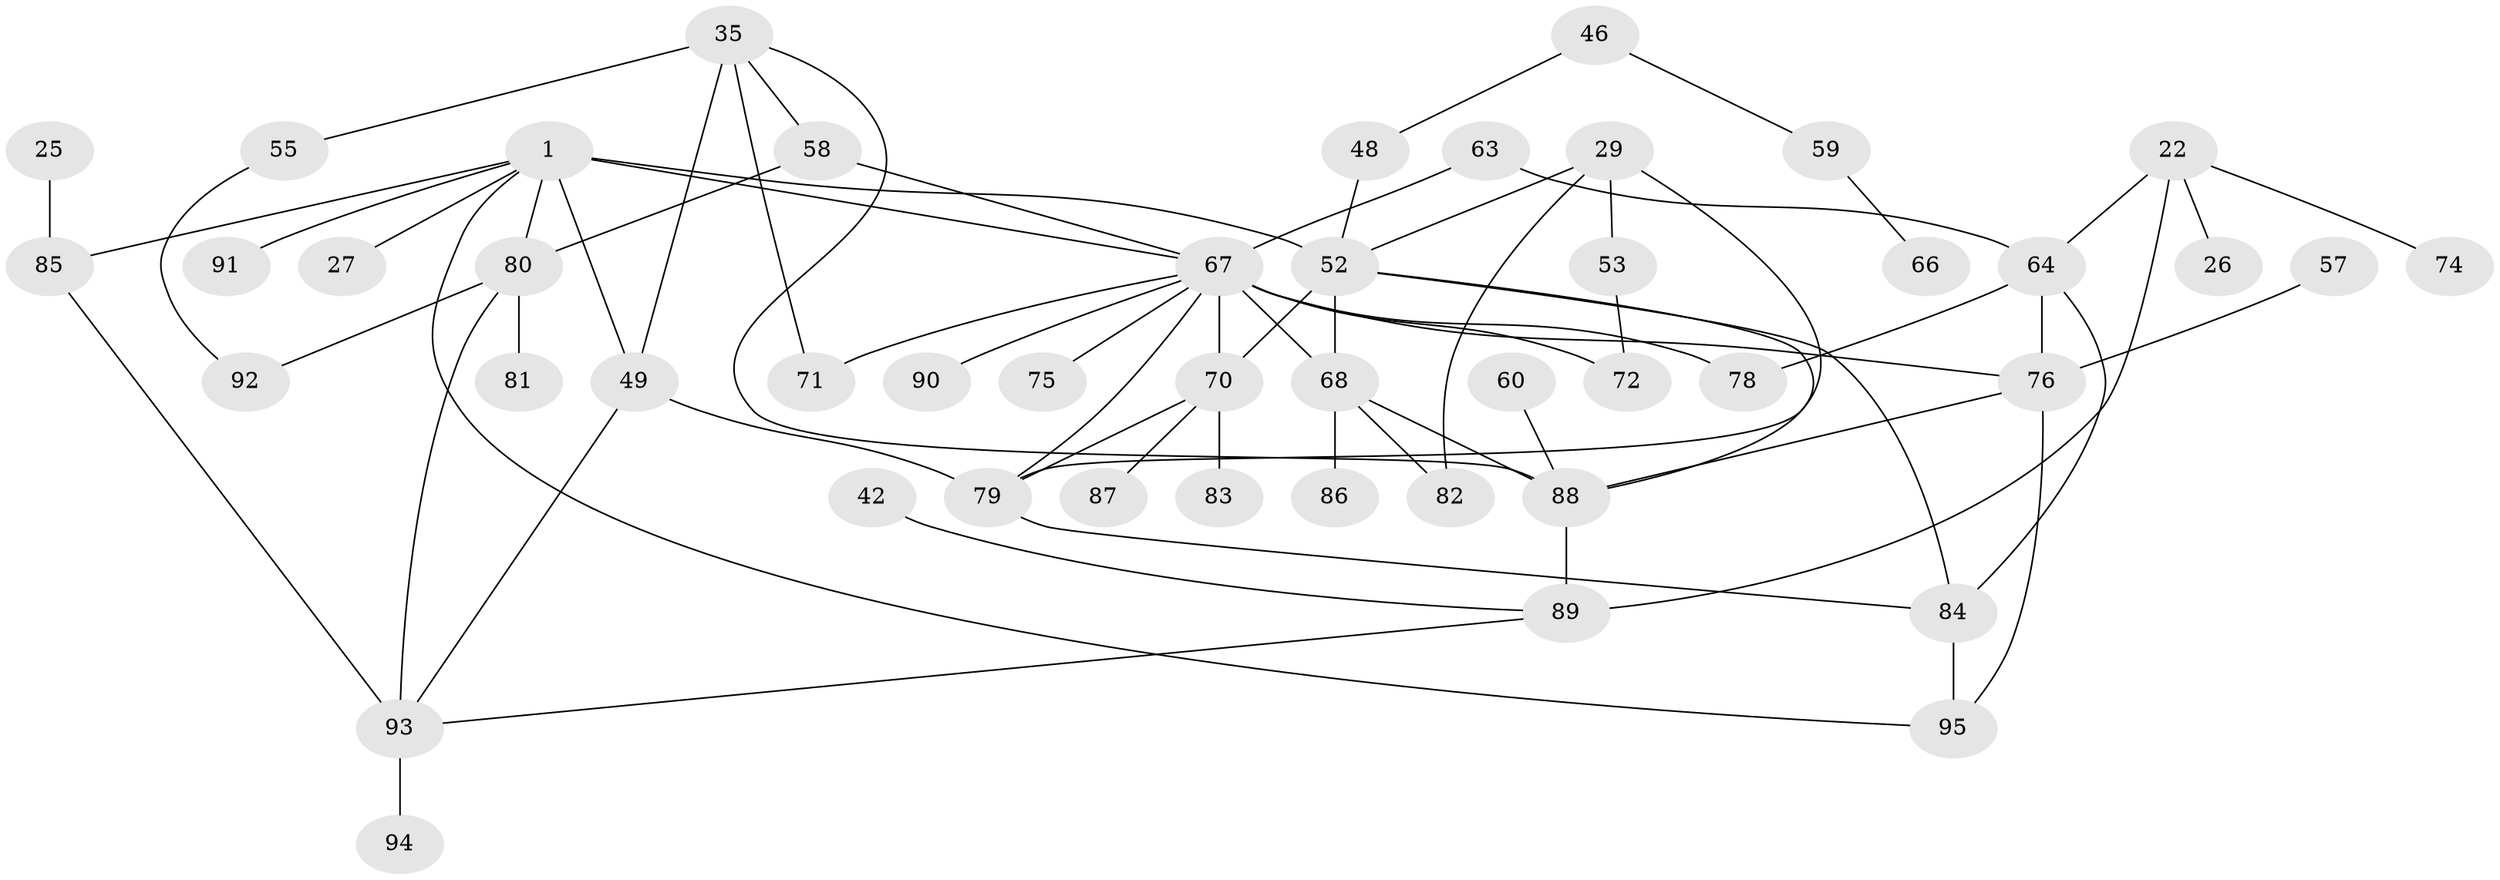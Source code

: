 // original degree distribution, {10: 0.010526315789473684, 6: 0.021052631578947368, 2: 0.3157894736842105, 3: 0.28421052631578947, 8: 0.010526315789473684, 5: 0.021052631578947368, 4: 0.1368421052631579, 1: 0.2}
// Generated by graph-tools (version 1.1) at 2025/41/03/09/25 04:41:20]
// undirected, 47 vertices, 70 edges
graph export_dot {
graph [start="1"]
  node [color=gray90,style=filled];
  1;
  22;
  25;
  26;
  27;
  29;
  35;
  42;
  46;
  48 [super="+45"];
  49 [super="+47"];
  52 [super="+39+38"];
  53;
  55;
  57;
  58 [super="+28"];
  59;
  60;
  63;
  64 [super="+62"];
  66;
  67 [super="+18+21+30+31+36+40+51+54"];
  68 [super="+32+65"];
  70 [super="+56"];
  71;
  72;
  74;
  75;
  76 [super="+20+41"];
  78;
  79 [super="+73+77"];
  80 [super="+14"];
  81;
  82;
  83;
  84 [super="+50"];
  85 [super="+5+7+61"];
  86;
  87;
  88 [super="+69+6"];
  89 [super="+10"];
  90;
  91;
  92;
  93 [super="+33"];
  94;
  95;
  1 -- 27;
  1 -- 91;
  1 -- 95;
  1 -- 85;
  1 -- 80;
  1 -- 67;
  1 -- 52 [weight=3];
  1 -- 49;
  22 -- 26;
  22 -- 74;
  22 -- 89;
  22 -- 64;
  25 -- 85 [weight=2];
  29 -- 53;
  29 -- 82;
  29 -- 52;
  29 -- 79;
  35 -- 55;
  35 -- 71;
  35 -- 58;
  35 -- 49;
  35 -- 88;
  42 -- 89;
  46 -- 59;
  46 -- 48;
  48 -- 52;
  49 -- 93;
  49 -- 79;
  52 -- 68 [weight=2];
  52 -- 84;
  52 -- 70;
  52 -- 88;
  53 -- 72;
  55 -- 92;
  57 -- 76;
  58 -- 67;
  58 -- 80;
  59 -- 66;
  60 -- 88;
  63 -- 67;
  63 -- 64;
  64 -- 84;
  64 -- 76;
  64 -- 78;
  67 -- 78;
  67 -- 68 [weight=2];
  67 -- 72;
  67 -- 90;
  67 -- 76;
  67 -- 71;
  67 -- 75;
  67 -- 70;
  67 -- 79;
  68 -- 86;
  68 -- 82;
  68 -- 88 [weight=2];
  70 -- 79;
  70 -- 83;
  70 -- 87;
  76 -- 95;
  76 -- 88 [weight=2];
  79 -- 84;
  80 -- 81;
  80 -- 92;
  80 -- 93;
  84 -- 95;
  85 -- 93;
  88 -- 89 [weight=2];
  89 -- 93;
  93 -- 94;
}

